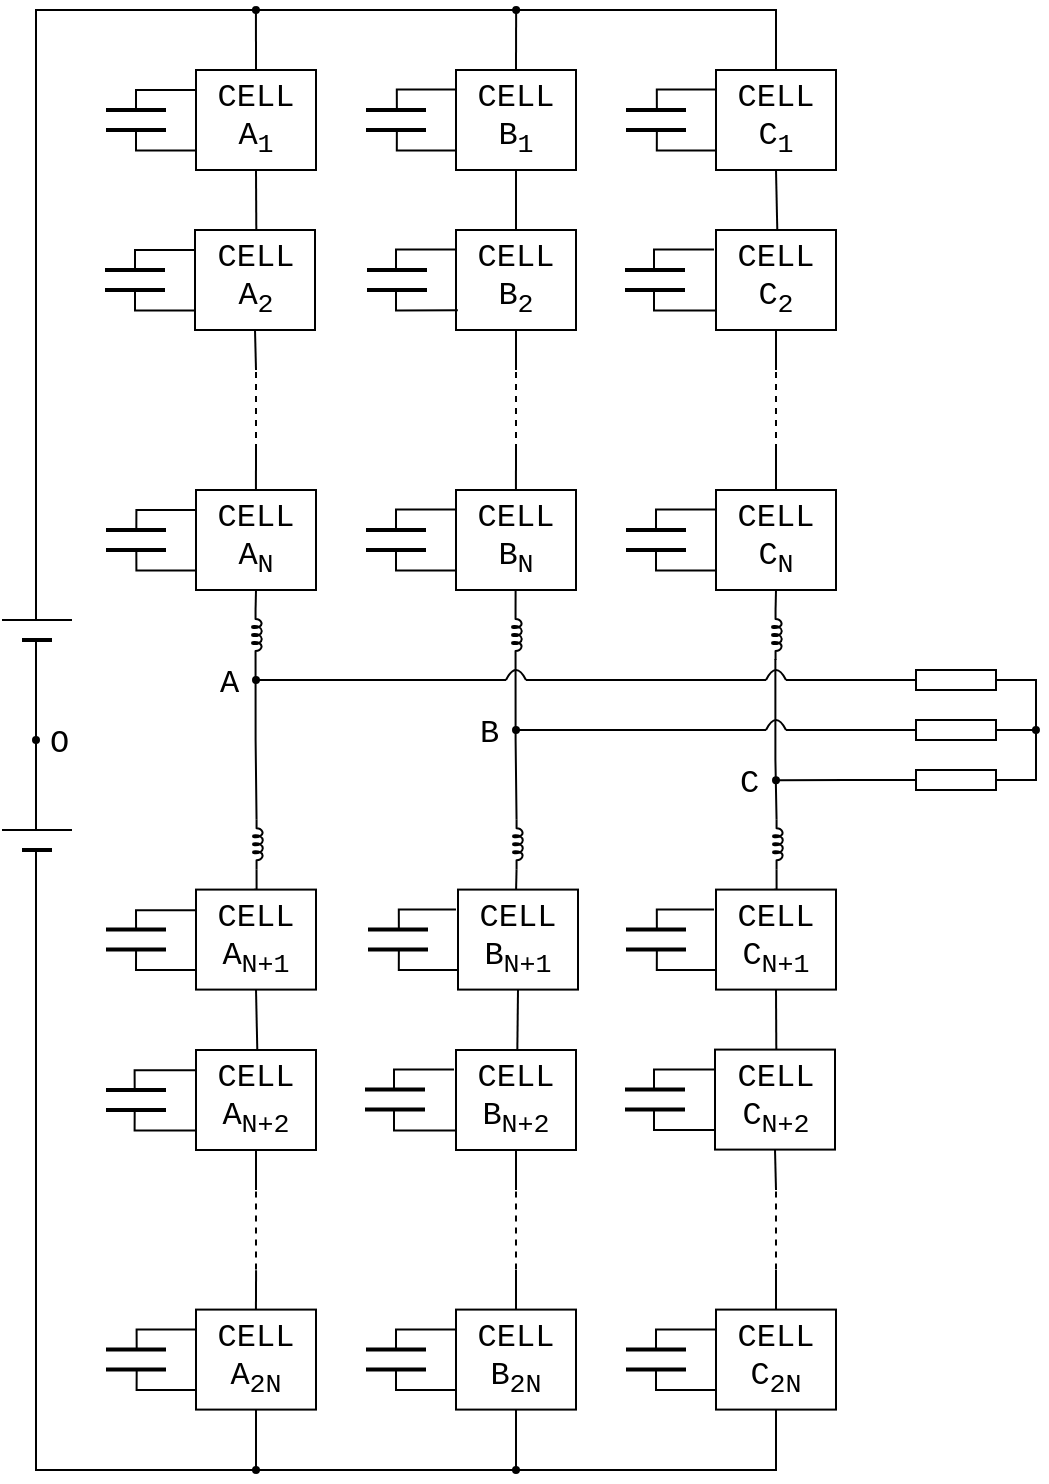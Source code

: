 <mxfile version="10.8.4" type="github"><diagram id="h2CiWYIoK6aAKEhdaPkV" name="Page-1"><mxGraphModel dx="1162" dy="651" grid="1" gridSize="5" guides="1" tooltips="1" connect="1" arrows="1" fold="1" page="1" pageScale="1" pageWidth="827" pageHeight="1169" math="0" shadow="0"><root><mxCell id="0"/><mxCell id="1" parent="0"/><mxCell id="bA5s76Q2-569wMiXEnTc-14" style="edgeStyle=orthogonalEdgeStyle;rounded=0;orthogonalLoop=1;jettySize=auto;html=1;exitX=0.5;exitY=1;exitDx=0;exitDy=0;endArrow=none;endFill=0;endSize=3;strokeWidth=1;fontFamily=Courier New;fontSize=16;entryX=0.511;entryY=0.009;entryDx=0;entryDy=0;entryPerimeter=0;" edge="1" parent="1" source="bA5s76Q2-569wMiXEnTc-2" target="bA5s76Q2-569wMiXEnTc-8"><mxGeometry relative="1" as="geometry"><mxPoint x="271" y="190" as="targetPoint"/></mxGeometry></mxCell><mxCell id="bA5s76Q2-569wMiXEnTc-155" style="edgeStyle=orthogonalEdgeStyle;rounded=0;orthogonalLoop=1;jettySize=auto;html=1;exitX=0.5;exitY=0;exitDx=0;exitDy=0;endArrow=oval;endFill=1;endSize=3;strokeWidth=1;fontFamily=Courier New;fontSize=16;" edge="1" parent="1" source="bA5s76Q2-569wMiXEnTc-2"><mxGeometry relative="1" as="geometry"><mxPoint x="269.971" y="80.039" as="targetPoint"/></mxGeometry></mxCell><mxCell id="bA5s76Q2-569wMiXEnTc-2" value="CELL A&lt;sub&gt;1&lt;/sub&gt;" style="rounded=0;whiteSpace=wrap;html=1;fontFamily=Courier New;fontSize=16;" vertex="1" parent="1"><mxGeometry x="240" y="110" width="60" height="50" as="geometry"/></mxCell><mxCell id="bA5s76Q2-569wMiXEnTc-4" value="" style="endArrow=none;html=1;fontFamily=Courier New;fontSize=16;strokeWidth=2;" edge="1" parent="1"><mxGeometry width="50" height="50" relative="1" as="geometry"><mxPoint x="195" y="130" as="sourcePoint"/><mxPoint x="225" y="130" as="targetPoint"/></mxGeometry></mxCell><mxCell id="bA5s76Q2-569wMiXEnTc-5" value="" style="endArrow=none;html=1;fontFamily=Courier New;fontSize=16;strokeWidth=2;" edge="1" parent="1"><mxGeometry width="50" height="50" relative="1" as="geometry"><mxPoint x="195" y="140" as="sourcePoint"/><mxPoint x="225" y="140" as="targetPoint"/></mxGeometry></mxCell><mxCell id="bA5s76Q2-569wMiXEnTc-6" value="" style="endArrow=none;html=1;strokeWidth=1;fontFamily=Courier New;fontSize=16;edgeStyle=orthogonalEdgeStyle;rounded=0;" edge="1" parent="1"><mxGeometry width="50" height="50" relative="1" as="geometry"><mxPoint x="210" y="130" as="sourcePoint"/><mxPoint x="240" y="120" as="targetPoint"/><Array as="points"><mxPoint x="210" y="120"/></Array></mxGeometry></mxCell><mxCell id="bA5s76Q2-569wMiXEnTc-7" value="" style="endArrow=none;html=1;strokeWidth=1;fontFamily=Courier New;fontSize=16;entryX=-0.001;entryY=0.804;entryDx=0;entryDy=0;entryPerimeter=0;edgeStyle=orthogonalEdgeStyle;rounded=0;" edge="1" parent="1" target="bA5s76Q2-569wMiXEnTc-2"><mxGeometry width="50" height="50" relative="1" as="geometry"><mxPoint x="210" y="140" as="sourcePoint"/><mxPoint x="240.484" y="150.129" as="targetPoint"/><Array as="points"><mxPoint x="210" y="150"/></Array></mxGeometry></mxCell><mxCell id="bA5s76Q2-569wMiXEnTc-20" style="edgeStyle=orthogonalEdgeStyle;rounded=0;orthogonalLoop=1;jettySize=auto;html=1;exitX=0.5;exitY=1;exitDx=0;exitDy=0;endArrow=none;endFill=0;endSize=3;strokeWidth=1;fontFamily=Courier New;fontSize=16;" edge="1" parent="1" source="bA5s76Q2-569wMiXEnTc-8"><mxGeometry relative="1" as="geometry"><mxPoint x="270" y="260" as="targetPoint"/></mxGeometry></mxCell><mxCell id="bA5s76Q2-569wMiXEnTc-8" value="CELL A&lt;sub&gt;2&lt;/sub&gt;" style="rounded=0;whiteSpace=wrap;html=1;fontFamily=Courier New;fontSize=16;" vertex="1" parent="1"><mxGeometry x="239.5" y="190" width="60" height="50" as="geometry"/></mxCell><mxCell id="bA5s76Q2-569wMiXEnTc-9" value="" style="endArrow=none;html=1;fontFamily=Courier New;fontSize=16;strokeWidth=2;" edge="1" parent="1"><mxGeometry width="50" height="50" relative="1" as="geometry"><mxPoint x="194.5" y="210" as="sourcePoint"/><mxPoint x="224.5" y="210" as="targetPoint"/></mxGeometry></mxCell><mxCell id="bA5s76Q2-569wMiXEnTc-10" value="" style="endArrow=none;html=1;fontFamily=Courier New;fontSize=16;strokeWidth=2;" edge="1" parent="1"><mxGeometry width="50" height="50" relative="1" as="geometry"><mxPoint x="194.5" y="220" as="sourcePoint"/><mxPoint x="224.5" y="220" as="targetPoint"/></mxGeometry></mxCell><mxCell id="bA5s76Q2-569wMiXEnTc-11" value="" style="endArrow=none;html=1;strokeWidth=1;fontFamily=Courier New;fontSize=16;edgeStyle=orthogonalEdgeStyle;rounded=0;" edge="1" parent="1"><mxGeometry width="50" height="50" relative="1" as="geometry"><mxPoint x="209.5" y="210" as="sourcePoint"/><mxPoint x="239.5" y="200" as="targetPoint"/><Array as="points"><mxPoint x="209.5" y="200"/></Array></mxGeometry></mxCell><mxCell id="bA5s76Q2-569wMiXEnTc-12" value="" style="endArrow=none;html=1;strokeWidth=1;fontFamily=Courier New;fontSize=16;entryX=-0.001;entryY=0.804;entryDx=0;entryDy=0;entryPerimeter=0;edgeStyle=orthogonalEdgeStyle;rounded=0;" edge="1" parent="1" target="bA5s76Q2-569wMiXEnTc-8"><mxGeometry width="50" height="50" relative="1" as="geometry"><mxPoint x="209.5" y="220" as="sourcePoint"/><mxPoint x="239.984" y="230.129" as="targetPoint"/><Array as="points"><mxPoint x="209.5" y="230"/></Array></mxGeometry></mxCell><mxCell id="bA5s76Q2-569wMiXEnTc-21" style="edgeStyle=orthogonalEdgeStyle;rounded=0;orthogonalLoop=1;jettySize=auto;html=1;exitX=0.5;exitY=0;exitDx=0;exitDy=0;endArrow=none;endFill=0;endSize=3;strokeWidth=1;fontFamily=Courier New;fontSize=16;" edge="1" parent="1"><mxGeometry relative="1" as="geometry"><mxPoint x="270" y="300" as="targetPoint"/><mxPoint x="269.977" y="320.023" as="sourcePoint"/></mxGeometry></mxCell><mxCell id="bA5s76Q2-569wMiXEnTc-45" style="edgeStyle=orthogonalEdgeStyle;rounded=0;orthogonalLoop=1;jettySize=auto;html=1;exitX=0.5;exitY=1;exitDx=0;exitDy=0;entryX=0;entryY=0.645;entryDx=0;entryDy=0;entryPerimeter=0;endArrow=none;endFill=0;endSize=3;strokeWidth=1;fontFamily=Courier New;fontSize=16;" edge="1" parent="1" source="bA5s76Q2-569wMiXEnTc-15" target="bA5s76Q2-569wMiXEnTc-42"><mxGeometry relative="1" as="geometry"><mxPoint x="270.777" y="380.039" as="targetPoint"/></mxGeometry></mxCell><mxCell id="bA5s76Q2-569wMiXEnTc-15" value="CELL A&lt;sub&gt;N&lt;/sub&gt;" style="rounded=0;whiteSpace=wrap;html=1;fontFamily=Courier New;fontSize=16;" vertex="1" parent="1"><mxGeometry x="240" y="320" width="60" height="50" as="geometry"/></mxCell><mxCell id="bA5s76Q2-569wMiXEnTc-16" value="" style="endArrow=none;html=1;fontFamily=Courier New;fontSize=16;strokeWidth=2;" edge="1" parent="1"><mxGeometry width="50" height="50" relative="1" as="geometry"><mxPoint x="195" y="340" as="sourcePoint"/><mxPoint x="225" y="340" as="targetPoint"/></mxGeometry></mxCell><mxCell id="bA5s76Q2-569wMiXEnTc-17" value="" style="endArrow=none;html=1;fontFamily=Courier New;fontSize=16;strokeWidth=2;" edge="1" parent="1"><mxGeometry width="50" height="50" relative="1" as="geometry"><mxPoint x="195" y="350" as="sourcePoint"/><mxPoint x="225" y="350" as="targetPoint"/></mxGeometry></mxCell><mxCell id="bA5s76Q2-569wMiXEnTc-18" value="" style="endArrow=none;html=1;strokeWidth=1;fontFamily=Courier New;fontSize=16;edgeStyle=orthogonalEdgeStyle;rounded=0;" edge="1" parent="1"><mxGeometry width="50" height="50" relative="1" as="geometry"><mxPoint x="210.167" y="340" as="sourcePoint"/><mxPoint x="240.167" y="330" as="targetPoint"/><Array as="points"><mxPoint x="210" y="330"/></Array></mxGeometry></mxCell><mxCell id="bA5s76Q2-569wMiXEnTc-19" value="" style="endArrow=none;html=1;strokeWidth=1;fontFamily=Courier New;fontSize=16;entryX=-0.001;entryY=0.804;entryDx=0;entryDy=0;entryPerimeter=0;edgeStyle=orthogonalEdgeStyle;rounded=0;" edge="1" parent="1" target="bA5s76Q2-569wMiXEnTc-15"><mxGeometry width="50" height="50" relative="1" as="geometry"><mxPoint x="210.167" y="350" as="sourcePoint"/><mxPoint x="240.484" y="360.129" as="targetPoint"/><Array as="points"><mxPoint x="210" y="360"/></Array></mxGeometry></mxCell><mxCell id="bA5s76Q2-569wMiXEnTc-22" value="" style="endArrow=none;dashed=1;html=1;strokeWidth=1;fontFamily=Courier New;fontSize=16;" edge="1" parent="1"><mxGeometry width="50" height="50" relative="1" as="geometry"><mxPoint x="270" y="300" as="sourcePoint"/><mxPoint x="270" y="260" as="targetPoint"/></mxGeometry></mxCell><mxCell id="bA5s76Q2-569wMiXEnTc-23" style="edgeStyle=orthogonalEdgeStyle;rounded=0;orthogonalLoop=1;jettySize=auto;html=1;exitX=0.5;exitY=1;exitDx=0;exitDy=0;endArrow=none;endFill=0;endSize=3;strokeWidth=1;fontFamily=Courier New;fontSize=16;entryX=0.511;entryY=0.009;entryDx=0;entryDy=0;entryPerimeter=0;" edge="1" parent="1" source="bA5s76Q2-569wMiXEnTc-24" target="bA5s76Q2-569wMiXEnTc-30"><mxGeometry relative="1" as="geometry"><mxPoint x="272" y="599.793" as="targetPoint"/></mxGeometry></mxCell><mxCell id="bA5s76Q2-569wMiXEnTc-44" style="edgeStyle=orthogonalEdgeStyle;rounded=0;orthogonalLoop=1;jettySize=auto;html=1;exitX=0.484;exitY=0.001;exitDx=0;exitDy=0;entryX=1;entryY=0.645;entryDx=0;entryDy=0;entryPerimeter=0;endArrow=none;endFill=0;endSize=3;strokeWidth=1;fontFamily=Courier New;fontSize=16;exitPerimeter=0;" edge="1" parent="1" source="bA5s76Q2-569wMiXEnTc-24" target="bA5s76Q2-569wMiXEnTc-43"><mxGeometry relative="1" as="geometry"/></mxCell><mxCell id="bA5s76Q2-569wMiXEnTc-24" value="CELL A&lt;sub&gt;N+1&lt;/sub&gt;" style="rounded=0;whiteSpace=wrap;html=1;fontFamily=Courier New;fontSize=16;" vertex="1" parent="1"><mxGeometry x="240" y="519.793" width="60" height="50" as="geometry"/></mxCell><mxCell id="bA5s76Q2-569wMiXEnTc-25" value="" style="endArrow=none;html=1;fontFamily=Courier New;fontSize=16;strokeWidth=2;" edge="1" parent="1"><mxGeometry width="50" height="50" relative="1" as="geometry"><mxPoint x="195" y="539.793" as="sourcePoint"/><mxPoint x="225" y="539.793" as="targetPoint"/></mxGeometry></mxCell><mxCell id="bA5s76Q2-569wMiXEnTc-26" value="" style="endArrow=none;html=1;fontFamily=Courier New;fontSize=16;strokeWidth=2;" edge="1" parent="1"><mxGeometry width="50" height="50" relative="1" as="geometry"><mxPoint x="195" y="549.793" as="sourcePoint"/><mxPoint x="225" y="549.793" as="targetPoint"/></mxGeometry></mxCell><mxCell id="bA5s76Q2-569wMiXEnTc-27" value="" style="endArrow=none;html=1;strokeWidth=1;fontFamily=Courier New;fontSize=16;edgeStyle=orthogonalEdgeStyle;rounded=0;" edge="1" parent="1"><mxGeometry width="50" height="50" relative="1" as="geometry"><mxPoint x="210.034" y="539.759" as="sourcePoint"/><mxPoint x="239.69" y="530.103" as="targetPoint"/><Array as="points"><mxPoint x="210" y="529.793"/></Array></mxGeometry></mxCell><mxCell id="bA5s76Q2-569wMiXEnTc-28" value="" style="endArrow=none;html=1;strokeWidth=1;fontFamily=Courier New;fontSize=16;entryX=-0.001;entryY=0.804;entryDx=0;entryDy=0;entryPerimeter=0;edgeStyle=orthogonalEdgeStyle;rounded=0;" edge="1" parent="1" target="bA5s76Q2-569wMiXEnTc-24"><mxGeometry width="50" height="50" relative="1" as="geometry"><mxPoint x="210.034" y="550.103" as="sourcePoint"/><mxPoint x="240.484" y="559.922" as="targetPoint"/><Array as="points"><mxPoint x="210" y="559.793"/></Array></mxGeometry></mxCell><mxCell id="bA5s76Q2-569wMiXEnTc-29" style="edgeStyle=orthogonalEdgeStyle;rounded=0;orthogonalLoop=1;jettySize=auto;html=1;exitX=0.5;exitY=1;exitDx=0;exitDy=0;endArrow=none;endFill=0;endSize=3;strokeWidth=1;fontFamily=Courier New;fontSize=16;" edge="1" parent="1"><mxGeometry relative="1" as="geometry"><mxPoint x="270" y="670" as="targetPoint"/><mxPoint x="269" y="650" as="sourcePoint"/><Array as="points"><mxPoint x="270" y="650"/></Array></mxGeometry></mxCell><mxCell id="bA5s76Q2-569wMiXEnTc-30" value="CELL A&lt;sub&gt;N+2&lt;/sub&gt;" style="rounded=0;whiteSpace=wrap;html=1;fontFamily=Courier New;fontSize=16;" vertex="1" parent="1"><mxGeometry x="240" y="600" width="60" height="50" as="geometry"/></mxCell><mxCell id="bA5s76Q2-569wMiXEnTc-31" value="" style="endArrow=none;html=1;fontFamily=Courier New;fontSize=16;strokeWidth=2;" edge="1" parent="1"><mxGeometry width="50" height="50" relative="1" as="geometry"><mxPoint x="195" y="620" as="sourcePoint"/><mxPoint x="225" y="620" as="targetPoint"/></mxGeometry></mxCell><mxCell id="bA5s76Q2-569wMiXEnTc-32" value="" style="endArrow=none;html=1;fontFamily=Courier New;fontSize=16;strokeWidth=2;" edge="1" parent="1"><mxGeometry width="50" height="50" relative="1" as="geometry"><mxPoint x="195" y="630" as="sourcePoint"/><mxPoint x="225" y="630" as="targetPoint"/></mxGeometry></mxCell><mxCell id="bA5s76Q2-569wMiXEnTc-33" value="" style="endArrow=none;html=1;strokeWidth=1;fontFamily=Courier New;fontSize=16;edgeStyle=orthogonalEdgeStyle;rounded=0;" edge="1" parent="1"><mxGeometry width="50" height="50" relative="1" as="geometry"><mxPoint x="209.345" y="619.759" as="sourcePoint"/><mxPoint x="239.69" y="610.103" as="targetPoint"/><Array as="points"><mxPoint x="209.5" y="609.793"/></Array></mxGeometry></mxCell><mxCell id="bA5s76Q2-569wMiXEnTc-34" value="" style="endArrow=none;html=1;strokeWidth=1;fontFamily=Courier New;fontSize=16;entryX=-0.001;entryY=0.804;entryDx=0;entryDy=0;entryPerimeter=0;edgeStyle=orthogonalEdgeStyle;rounded=0;" edge="1" parent="1" target="bA5s76Q2-569wMiXEnTc-30"><mxGeometry width="50" height="50" relative="1" as="geometry"><mxPoint x="209.345" y="630.103" as="sourcePoint"/><mxPoint x="239.984" y="639.922" as="targetPoint"/><Array as="points"><mxPoint x="209.5" y="639.793"/></Array></mxGeometry></mxCell><mxCell id="bA5s76Q2-569wMiXEnTc-35" style="edgeStyle=orthogonalEdgeStyle;rounded=0;orthogonalLoop=1;jettySize=auto;html=1;exitX=0.5;exitY=0;exitDx=0;exitDy=0;endArrow=none;endFill=0;endSize=3;strokeWidth=1;fontFamily=Courier New;fontSize=16;" edge="1" parent="1"><mxGeometry relative="1" as="geometry"><mxPoint x="270.034" y="710.103" as="targetPoint"/><mxPoint x="269.977" y="729.816" as="sourcePoint"/></mxGeometry></mxCell><mxCell id="bA5s76Q2-569wMiXEnTc-154" style="edgeStyle=orthogonalEdgeStyle;rounded=0;orthogonalLoop=1;jettySize=auto;html=1;exitX=0.5;exitY=1;exitDx=0;exitDy=0;endArrow=oval;endFill=1;endSize=3;strokeWidth=1;fontFamily=Courier New;fontSize=16;" edge="1" parent="1" source="bA5s76Q2-569wMiXEnTc-36"><mxGeometry relative="1" as="geometry"><mxPoint x="270" y="809.968" as="targetPoint"/></mxGeometry></mxCell><mxCell id="bA5s76Q2-569wMiXEnTc-36" value="CELL A&lt;sub&gt;2N&lt;/sub&gt;" style="rounded=0;whiteSpace=wrap;html=1;fontFamily=Courier New;fontSize=16;" vertex="1" parent="1"><mxGeometry x="240" y="729.793" width="60" height="50" as="geometry"/></mxCell><mxCell id="bA5s76Q2-569wMiXEnTc-37" value="" style="endArrow=none;html=1;fontFamily=Courier New;fontSize=16;strokeWidth=2;" edge="1" parent="1"><mxGeometry width="50" height="50" relative="1" as="geometry"><mxPoint x="195" y="749.793" as="sourcePoint"/><mxPoint x="225" y="749.793" as="targetPoint"/></mxGeometry></mxCell><mxCell id="bA5s76Q2-569wMiXEnTc-38" value="" style="endArrow=none;html=1;fontFamily=Courier New;fontSize=16;strokeWidth=2;" edge="1" parent="1"><mxGeometry width="50" height="50" relative="1" as="geometry"><mxPoint x="195" y="759.793" as="sourcePoint"/><mxPoint x="225" y="759.793" as="targetPoint"/></mxGeometry></mxCell><mxCell id="bA5s76Q2-569wMiXEnTc-39" value="" style="endArrow=none;html=1;strokeWidth=1;fontFamily=Courier New;fontSize=16;edgeStyle=orthogonalEdgeStyle;rounded=0;" edge="1" parent="1"><mxGeometry width="50" height="50" relative="1" as="geometry"><mxPoint x="210.345" y="750.103" as="sourcePoint"/><mxPoint x="240" y="739.759" as="targetPoint"/><Array as="points"><mxPoint x="210" y="739.793"/></Array></mxGeometry></mxCell><mxCell id="bA5s76Q2-569wMiXEnTc-40" value="" style="endArrow=none;html=1;strokeWidth=1;fontFamily=Courier New;fontSize=16;entryX=-0.001;entryY=0.804;entryDx=0;entryDy=0;entryPerimeter=0;edgeStyle=orthogonalEdgeStyle;rounded=0;" edge="1" parent="1" target="bA5s76Q2-569wMiXEnTc-36"><mxGeometry width="50" height="50" relative="1" as="geometry"><mxPoint x="210.345" y="759.759" as="sourcePoint"/><mxPoint x="240.484" y="769.922" as="targetPoint"/><Array as="points"><mxPoint x="210" y="769.793"/></Array></mxGeometry></mxCell><mxCell id="bA5s76Q2-569wMiXEnTc-41" value="" style="endArrow=none;dashed=1;html=1;strokeWidth=1;fontFamily=Courier New;fontSize=16;" edge="1" parent="1"><mxGeometry width="50" height="50" relative="1" as="geometry"><mxPoint x="270" y="709.793" as="sourcePoint"/><mxPoint x="270" y="669.793" as="targetPoint"/></mxGeometry></mxCell><mxCell id="bA5s76Q2-569wMiXEnTc-46" style="edgeStyle=orthogonalEdgeStyle;rounded=0;orthogonalLoop=1;jettySize=auto;html=1;exitX=1;exitY=0.645;exitDx=0;exitDy=0;exitPerimeter=0;entryX=0;entryY=0.645;entryDx=0;entryDy=0;entryPerimeter=0;endArrow=none;endFill=0;endSize=3;strokeWidth=1;fontFamily=Courier New;fontSize=16;" edge="1" parent="1" source="bA5s76Q2-569wMiXEnTc-42" target="bA5s76Q2-569wMiXEnTc-43"><mxGeometry relative="1" as="geometry"><Array as="points"><mxPoint x="270" y="445"/></Array></mxGeometry></mxCell><mxCell id="bA5s76Q2-569wMiXEnTc-42" value="" style="pointerEvents=1;verticalLabelPosition=bottom;shadow=0;dashed=0;align=center;fillColor=#ffffff;html=1;verticalAlign=top;strokeWidth=1;shape=mxgraph.electrical.inductors.inductor_5;fontFamily=Courier New;fontSize=16;direction=south;" vertex="1" parent="1"><mxGeometry x="268" y="380" width="5" height="25" as="geometry"/></mxCell><mxCell id="bA5s76Q2-569wMiXEnTc-43" value="" style="pointerEvents=1;verticalLabelPosition=bottom;shadow=0;dashed=0;align=center;fillColor=#ffffff;html=1;verticalAlign=top;strokeWidth=1;shape=mxgraph.electrical.inductors.inductor_5;fontFamily=Courier New;fontSize=16;direction=south;" vertex="1" parent="1"><mxGeometry x="268.5" y="484.613" width="5" height="25" as="geometry"/></mxCell><mxCell id="bA5s76Q2-569wMiXEnTc-47" style="edgeStyle=orthogonalEdgeStyle;rounded=0;orthogonalLoop=1;jettySize=auto;html=1;exitX=0.5;exitY=1;exitDx=0;exitDy=0;endArrow=none;endFill=0;endSize=3;strokeWidth=1;fontFamily=Courier New;fontSize=16;entryX=0.5;entryY=0;entryDx=0;entryDy=0;" edge="1" parent="1" source="bA5s76Q2-569wMiXEnTc-48" target="bA5s76Q2-569wMiXEnTc-54"><mxGeometry relative="1" as="geometry"><mxPoint x="401" y="190" as="targetPoint"/></mxGeometry></mxCell><mxCell id="bA5s76Q2-569wMiXEnTc-156" style="edgeStyle=orthogonalEdgeStyle;rounded=0;orthogonalLoop=1;jettySize=auto;html=1;exitX=0.5;exitY=0;exitDx=0;exitDy=0;endArrow=oval;endFill=1;endSize=3;strokeWidth=1;fontFamily=Courier New;fontSize=16;" edge="1" parent="1" source="bA5s76Q2-569wMiXEnTc-48"><mxGeometry relative="1" as="geometry"><mxPoint x="400.068" y="80.039" as="targetPoint"/></mxGeometry></mxCell><mxCell id="bA5s76Q2-569wMiXEnTc-48" value="CELL B&lt;sub&gt;1&lt;/sub&gt;" style="rounded=0;whiteSpace=wrap;html=1;fontFamily=Courier New;fontSize=16;" vertex="1" parent="1"><mxGeometry x="370" y="110" width="60" height="50" as="geometry"/></mxCell><mxCell id="bA5s76Q2-569wMiXEnTc-49" value="" style="endArrow=none;html=1;fontFamily=Courier New;fontSize=16;strokeWidth=2;" edge="1" parent="1"><mxGeometry width="50" height="50" relative="1" as="geometry"><mxPoint x="325" y="130" as="sourcePoint"/><mxPoint x="355" y="130" as="targetPoint"/></mxGeometry></mxCell><mxCell id="bA5s76Q2-569wMiXEnTc-50" value="" style="endArrow=none;html=1;fontFamily=Courier New;fontSize=16;strokeWidth=2;" edge="1" parent="1"><mxGeometry width="50" height="50" relative="1" as="geometry"><mxPoint x="325" y="140" as="sourcePoint"/><mxPoint x="355" y="140" as="targetPoint"/></mxGeometry></mxCell><mxCell id="bA5s76Q2-569wMiXEnTc-51" value="" style="endArrow=none;html=1;strokeWidth=1;fontFamily=Courier New;fontSize=16;edgeStyle=orthogonalEdgeStyle;rounded=0;" edge="1" parent="1"><mxGeometry width="50" height="50" relative="1" as="geometry"><mxPoint x="340.429" y="129.714" as="sourcePoint"/><mxPoint x="370.429" y="119.714" as="targetPoint"/><Array as="points"><mxPoint x="340" y="120"/></Array></mxGeometry></mxCell><mxCell id="bA5s76Q2-569wMiXEnTc-52" value="" style="endArrow=none;html=1;strokeWidth=1;fontFamily=Courier New;fontSize=16;entryX=-0.001;entryY=0.804;entryDx=0;entryDy=0;entryPerimeter=0;edgeStyle=orthogonalEdgeStyle;rounded=0;" edge="1" parent="1" target="bA5s76Q2-569wMiXEnTc-48"><mxGeometry width="50" height="50" relative="1" as="geometry"><mxPoint x="340.429" y="139.714" as="sourcePoint"/><mxPoint x="370.484" y="150.129" as="targetPoint"/><Array as="points"><mxPoint x="340" y="150"/></Array></mxGeometry></mxCell><mxCell id="bA5s76Q2-569wMiXEnTc-53" style="edgeStyle=orthogonalEdgeStyle;rounded=0;orthogonalLoop=1;jettySize=auto;html=1;exitX=0.5;exitY=1;exitDx=0;exitDy=0;endArrow=none;endFill=0;endSize=3;strokeWidth=1;fontFamily=Courier New;fontSize=16;" edge="1" parent="1" source="bA5s76Q2-569wMiXEnTc-54"><mxGeometry relative="1" as="geometry"><mxPoint x="400" y="260" as="targetPoint"/></mxGeometry></mxCell><mxCell id="bA5s76Q2-569wMiXEnTc-54" value="CELL B&lt;sub&gt;2&lt;/sub&gt;" style="rounded=0;whiteSpace=wrap;html=1;fontFamily=Courier New;fontSize=16;" vertex="1" parent="1"><mxGeometry x="370" y="190" width="60" height="50" as="geometry"/></mxCell><mxCell id="bA5s76Q2-569wMiXEnTc-55" value="" style="endArrow=none;html=1;fontFamily=Courier New;fontSize=16;strokeWidth=2;" edge="1" parent="1"><mxGeometry width="50" height="50" relative="1" as="geometry"><mxPoint x="325.5" y="210" as="sourcePoint"/><mxPoint x="355.5" y="210" as="targetPoint"/></mxGeometry></mxCell><mxCell id="bA5s76Q2-569wMiXEnTc-56" value="" style="endArrow=none;html=1;fontFamily=Courier New;fontSize=16;strokeWidth=2;" edge="1" parent="1"><mxGeometry width="50" height="50" relative="1" as="geometry"><mxPoint x="325.5" y="220" as="sourcePoint"/><mxPoint x="355.5" y="220" as="targetPoint"/></mxGeometry></mxCell><mxCell id="bA5s76Q2-569wMiXEnTc-57" value="" style="endArrow=none;html=1;strokeWidth=1;fontFamily=Courier New;fontSize=16;edgeStyle=orthogonalEdgeStyle;rounded=0;" edge="1" parent="1"><mxGeometry width="50" height="50" relative="1" as="geometry"><mxPoint x="340" y="209.714" as="sourcePoint"/><mxPoint x="370" y="199.714" as="targetPoint"/><Array as="points"><mxPoint x="340.5" y="200"/></Array></mxGeometry></mxCell><mxCell id="bA5s76Q2-569wMiXEnTc-58" value="" style="endArrow=none;html=1;strokeWidth=1;fontFamily=Courier New;fontSize=16;entryX=-0.001;entryY=0.804;entryDx=0;entryDy=0;entryPerimeter=0;edgeStyle=orthogonalEdgeStyle;rounded=0;" edge="1" parent="1"><mxGeometry width="50" height="50" relative="1" as="geometry"><mxPoint x="340" y="219.714" as="sourcePoint"/><mxPoint x="370.913" y="230.168" as="targetPoint"/><Array as="points"><mxPoint x="340.5" y="230"/></Array></mxGeometry></mxCell><mxCell id="bA5s76Q2-569wMiXEnTc-59" style="edgeStyle=orthogonalEdgeStyle;rounded=0;orthogonalLoop=1;jettySize=auto;html=1;exitX=0.5;exitY=0;exitDx=0;exitDy=0;endArrow=none;endFill=0;endSize=3;strokeWidth=1;fontFamily=Courier New;fontSize=16;" edge="1" parent="1"><mxGeometry relative="1" as="geometry"><mxPoint x="400" y="300" as="targetPoint"/><mxPoint x="399.977" y="320.023" as="sourcePoint"/></mxGeometry></mxCell><mxCell id="bA5s76Q2-569wMiXEnTc-60" style="edgeStyle=orthogonalEdgeStyle;rounded=0;orthogonalLoop=1;jettySize=auto;html=1;exitX=0.339;exitY=1;exitDx=0;exitDy=0;entryX=0;entryY=0.645;entryDx=0;entryDy=0;entryPerimeter=0;endArrow=none;endFill=0;endSize=3;strokeWidth=1;fontFamily=Courier New;fontSize=16;exitPerimeter=0;" edge="1" parent="1" source="bA5s76Q2-569wMiXEnTc-61" target="bA5s76Q2-569wMiXEnTc-88"><mxGeometry relative="1" as="geometry"/></mxCell><mxCell id="bA5s76Q2-569wMiXEnTc-61" value="CELL B&lt;sub&gt;N&lt;/sub&gt;" style="rounded=0;whiteSpace=wrap;html=1;fontFamily=Courier New;fontSize=16;" vertex="1" parent="1"><mxGeometry x="370" y="320" width="60" height="50" as="geometry"/></mxCell><mxCell id="bA5s76Q2-569wMiXEnTc-62" value="" style="endArrow=none;html=1;fontFamily=Courier New;fontSize=16;strokeWidth=2;" edge="1" parent="1"><mxGeometry width="50" height="50" relative="1" as="geometry"><mxPoint x="325" y="340.0" as="sourcePoint"/><mxPoint x="355" y="340.0" as="targetPoint"/></mxGeometry></mxCell><mxCell id="bA5s76Q2-569wMiXEnTc-63" value="" style="endArrow=none;html=1;fontFamily=Courier New;fontSize=16;strokeWidth=2;" edge="1" parent="1"><mxGeometry width="50" height="50" relative="1" as="geometry"><mxPoint x="325" y="350.0" as="sourcePoint"/><mxPoint x="355" y="350.0" as="targetPoint"/></mxGeometry></mxCell><mxCell id="bA5s76Q2-569wMiXEnTc-64" value="" style="endArrow=none;html=1;strokeWidth=1;fontFamily=Courier New;fontSize=16;edgeStyle=orthogonalEdgeStyle;rounded=0;" edge="1" parent="1"><mxGeometry width="50" height="50" relative="1" as="geometry"><mxPoint x="340" y="339.714" as="sourcePoint"/><mxPoint x="370" y="329.714" as="targetPoint"/><Array as="points"><mxPoint x="340" y="330"/></Array></mxGeometry></mxCell><mxCell id="bA5s76Q2-569wMiXEnTc-65" value="" style="endArrow=none;html=1;strokeWidth=1;fontFamily=Courier New;fontSize=16;entryX=-0.001;entryY=0.804;entryDx=0;entryDy=0;entryPerimeter=0;edgeStyle=orthogonalEdgeStyle;rounded=0;" edge="1" parent="1" target="bA5s76Q2-569wMiXEnTc-61"><mxGeometry width="50" height="50" relative="1" as="geometry"><mxPoint x="340" y="349.714" as="sourcePoint"/><mxPoint x="370.484" y="360.129" as="targetPoint"/><Array as="points"><mxPoint x="340" y="360"/></Array></mxGeometry></mxCell><mxCell id="bA5s76Q2-569wMiXEnTc-66" value="" style="endArrow=none;dashed=1;html=1;strokeWidth=1;fontFamily=Courier New;fontSize=16;" edge="1" parent="1"><mxGeometry width="50" height="50" relative="1" as="geometry"><mxPoint x="400" y="300" as="sourcePoint"/><mxPoint x="400" y="260" as="targetPoint"/></mxGeometry></mxCell><mxCell id="bA5s76Q2-569wMiXEnTc-67" style="edgeStyle=orthogonalEdgeStyle;rounded=0;orthogonalLoop=1;jettySize=auto;html=1;exitX=0.5;exitY=1;exitDx=0;exitDy=0;endArrow=none;endFill=0;endSize=3;strokeWidth=1;fontFamily=Courier New;fontSize=16;entryX=0.511;entryY=0.009;entryDx=0;entryDy=0;entryPerimeter=0;" edge="1" parent="1" source="bA5s76Q2-569wMiXEnTc-69" target="bA5s76Q2-569wMiXEnTc-75"><mxGeometry relative="1" as="geometry"><mxPoint x="402" y="599.793" as="targetPoint"/></mxGeometry></mxCell><mxCell id="bA5s76Q2-569wMiXEnTc-68" style="edgeStyle=orthogonalEdgeStyle;rounded=0;orthogonalLoop=1;jettySize=auto;html=1;exitX=0.484;exitY=0.007;exitDx=0;exitDy=0;entryX=1;entryY=0.645;entryDx=0;entryDy=0;entryPerimeter=0;endArrow=none;endFill=0;endSize=3;strokeWidth=1;fontFamily=Courier New;fontSize=16;exitPerimeter=0;" edge="1" parent="1" source="bA5s76Q2-569wMiXEnTc-69" target="bA5s76Q2-569wMiXEnTc-89"><mxGeometry relative="1" as="geometry"/></mxCell><mxCell id="bA5s76Q2-569wMiXEnTc-69" value="CELL B&lt;sub&gt;N+1&lt;/sub&gt;" style="rounded=0;whiteSpace=wrap;html=1;fontFamily=Courier New;fontSize=16;" vertex="1" parent="1"><mxGeometry x="371" y="519.793" width="60" height="50" as="geometry"/></mxCell><mxCell id="bA5s76Q2-569wMiXEnTc-70" value="" style="endArrow=none;html=1;fontFamily=Courier New;fontSize=16;strokeWidth=2;" edge="1" parent="1"><mxGeometry width="50" height="50" relative="1" as="geometry"><mxPoint x="326" y="539.793" as="sourcePoint"/><mxPoint x="356" y="539.793" as="targetPoint"/></mxGeometry></mxCell><mxCell id="bA5s76Q2-569wMiXEnTc-71" value="" style="endArrow=none;html=1;fontFamily=Courier New;fontSize=16;strokeWidth=2;" edge="1" parent="1"><mxGeometry width="50" height="50" relative="1" as="geometry"><mxPoint x="326" y="549.793" as="sourcePoint"/><mxPoint x="356" y="549.793" as="targetPoint"/></mxGeometry></mxCell><mxCell id="bA5s76Q2-569wMiXEnTc-72" value="" style="endArrow=none;html=1;strokeWidth=1;fontFamily=Courier New;fontSize=16;edgeStyle=orthogonalEdgeStyle;rounded=0;" edge="1" parent="1"><mxGeometry width="50" height="50" relative="1" as="geometry"><mxPoint x="341.429" y="539.714" as="sourcePoint"/><mxPoint x="370" y="529.714" as="targetPoint"/><Array as="points"><mxPoint x="341" y="529.793"/></Array></mxGeometry></mxCell><mxCell id="bA5s76Q2-569wMiXEnTc-73" value="" style="endArrow=none;html=1;strokeWidth=1;fontFamily=Courier New;fontSize=16;entryX=-0.001;entryY=0.804;entryDx=0;entryDy=0;entryPerimeter=0;edgeStyle=orthogonalEdgeStyle;rounded=0;" edge="1" parent="1" target="bA5s76Q2-569wMiXEnTc-69"><mxGeometry width="50" height="50" relative="1" as="geometry"><mxPoint x="341.429" y="549.714" as="sourcePoint"/><mxPoint x="371.484" y="559.922" as="targetPoint"/><Array as="points"><mxPoint x="341" y="559.793"/></Array></mxGeometry></mxCell><mxCell id="bA5s76Q2-569wMiXEnTc-74" style="edgeStyle=orthogonalEdgeStyle;rounded=0;orthogonalLoop=1;jettySize=auto;html=1;exitX=0.5;exitY=1;exitDx=0;exitDy=0;endArrow=none;endFill=0;endSize=3;strokeWidth=1;fontFamily=Courier New;fontSize=16;" edge="1" parent="1" source="bA5s76Q2-569wMiXEnTc-75"><mxGeometry relative="1" as="geometry"><mxPoint x="400" y="670" as="targetPoint"/><Array as="points"><mxPoint x="400" y="665"/></Array></mxGeometry></mxCell><mxCell id="bA5s76Q2-569wMiXEnTc-75" value="CELL B&lt;sub&gt;N+2&lt;/sub&gt;" style="rounded=0;whiteSpace=wrap;html=1;fontFamily=Courier New;fontSize=16;" vertex="1" parent="1"><mxGeometry x="370" y="600" width="60" height="50" as="geometry"/></mxCell><mxCell id="bA5s76Q2-569wMiXEnTc-76" value="" style="endArrow=none;html=1;fontFamily=Courier New;fontSize=16;strokeWidth=2;" edge="1" parent="1"><mxGeometry width="50" height="50" relative="1" as="geometry"><mxPoint x="324.5" y="619.793" as="sourcePoint"/><mxPoint x="354.5" y="619.793" as="targetPoint"/></mxGeometry></mxCell><mxCell id="bA5s76Q2-569wMiXEnTc-77" value="" style="endArrow=none;html=1;fontFamily=Courier New;fontSize=16;strokeWidth=2;" edge="1" parent="1"><mxGeometry width="50" height="50" relative="1" as="geometry"><mxPoint x="324.5" y="629.793" as="sourcePoint"/><mxPoint x="354.5" y="629.793" as="targetPoint"/></mxGeometry></mxCell><mxCell id="bA5s76Q2-569wMiXEnTc-78" value="" style="endArrow=none;html=1;strokeWidth=1;fontFamily=Courier New;fontSize=16;edgeStyle=orthogonalEdgeStyle;rounded=0;" edge="1" parent="1"><mxGeometry width="50" height="50" relative="1" as="geometry"><mxPoint x="339" y="619.714" as="sourcePoint"/><mxPoint x="369" y="609.714" as="targetPoint"/><Array as="points"><mxPoint x="339.5" y="609.793"/></Array></mxGeometry></mxCell><mxCell id="bA5s76Q2-569wMiXEnTc-79" value="" style="endArrow=none;html=1;strokeWidth=1;fontFamily=Courier New;fontSize=16;entryX=-0.001;entryY=0.804;entryDx=0;entryDy=0;entryPerimeter=0;edgeStyle=orthogonalEdgeStyle;rounded=0;" edge="1" parent="1" target="bA5s76Q2-569wMiXEnTc-75"><mxGeometry width="50" height="50" relative="1" as="geometry"><mxPoint x="339" y="629.714" as="sourcePoint"/><mxPoint x="369.984" y="639.922" as="targetPoint"/><Array as="points"><mxPoint x="339.5" y="639.793"/></Array></mxGeometry></mxCell><mxCell id="bA5s76Q2-569wMiXEnTc-80" style="edgeStyle=orthogonalEdgeStyle;rounded=0;orthogonalLoop=1;jettySize=auto;html=1;exitX=0.5;exitY=0;exitDx=0;exitDy=0;endArrow=none;endFill=0;endSize=3;strokeWidth=1;fontFamily=Courier New;fontSize=16;" edge="1" parent="1" source="bA5s76Q2-569wMiXEnTc-81"><mxGeometry relative="1" as="geometry"><mxPoint x="400" y="710" as="targetPoint"/><mxPoint x="400.977" y="729.816" as="sourcePoint"/></mxGeometry></mxCell><mxCell id="bA5s76Q2-569wMiXEnTc-153" style="edgeStyle=orthogonalEdgeStyle;rounded=0;orthogonalLoop=1;jettySize=auto;html=1;exitX=0.5;exitY=1;exitDx=0;exitDy=0;endArrow=oval;endFill=1;endSize=3;strokeWidth=1;fontFamily=Courier New;fontSize=16;" edge="1" parent="1" source="bA5s76Q2-569wMiXEnTc-81"><mxGeometry relative="1" as="geometry"><mxPoint x="400" y="809.968" as="targetPoint"/></mxGeometry></mxCell><mxCell id="bA5s76Q2-569wMiXEnTc-81" value="CELL B&lt;sub&gt;2N&lt;/sub&gt;" style="rounded=0;whiteSpace=wrap;html=1;fontFamily=Courier New;fontSize=16;" vertex="1" parent="1"><mxGeometry x="370" y="729.793" width="60" height="50" as="geometry"/></mxCell><mxCell id="bA5s76Q2-569wMiXEnTc-82" value="" style="endArrow=none;html=1;fontFamily=Courier New;fontSize=16;strokeWidth=2;" edge="1" parent="1"><mxGeometry width="50" height="50" relative="1" as="geometry"><mxPoint x="325" y="749.793" as="sourcePoint"/><mxPoint x="355" y="749.793" as="targetPoint"/></mxGeometry></mxCell><mxCell id="bA5s76Q2-569wMiXEnTc-83" value="" style="endArrow=none;html=1;fontFamily=Courier New;fontSize=16;strokeWidth=2;" edge="1" parent="1"><mxGeometry width="50" height="50" relative="1" as="geometry"><mxPoint x="325" y="759.793" as="sourcePoint"/><mxPoint x="355" y="759.793" as="targetPoint"/></mxGeometry></mxCell><mxCell id="bA5s76Q2-569wMiXEnTc-84" value="" style="endArrow=none;html=1;strokeWidth=1;fontFamily=Courier New;fontSize=16;edgeStyle=orthogonalEdgeStyle;rounded=0;" edge="1" parent="1"><mxGeometry width="50" height="50" relative="1" as="geometry"><mxPoint x="340" y="749.714" as="sourcePoint"/><mxPoint x="370" y="739.714" as="targetPoint"/><Array as="points"><mxPoint x="340" y="739.793"/></Array></mxGeometry></mxCell><mxCell id="bA5s76Q2-569wMiXEnTc-85" value="" style="endArrow=none;html=1;strokeWidth=1;fontFamily=Courier New;fontSize=16;entryX=-0.001;entryY=0.804;entryDx=0;entryDy=0;entryPerimeter=0;edgeStyle=orthogonalEdgeStyle;rounded=0;" edge="1" parent="1" target="bA5s76Q2-569wMiXEnTc-81"><mxGeometry width="50" height="50" relative="1" as="geometry"><mxPoint x="340" y="759.714" as="sourcePoint"/><mxPoint x="370.484" y="769.922" as="targetPoint"/><Array as="points"><mxPoint x="340" y="769.793"/></Array></mxGeometry></mxCell><mxCell id="bA5s76Q2-569wMiXEnTc-86" value="" style="endArrow=none;dashed=1;html=1;strokeWidth=1;fontFamily=Courier New;fontSize=16;" edge="1" parent="1"><mxGeometry width="50" height="50" relative="1" as="geometry"><mxPoint x="400" y="709.793" as="sourcePoint"/><mxPoint x="400" y="669.793" as="targetPoint"/></mxGeometry></mxCell><mxCell id="bA5s76Q2-569wMiXEnTc-87" style="edgeStyle=orthogonalEdgeStyle;rounded=0;orthogonalLoop=1;jettySize=auto;html=1;exitX=1;exitY=0.645;exitDx=0;exitDy=0;exitPerimeter=0;entryX=0;entryY=0.645;entryDx=0;entryDy=0;entryPerimeter=0;endArrow=none;endFill=0;endSize=3;strokeWidth=1;fontFamily=Courier New;fontSize=16;" edge="1" parent="1" source="bA5s76Q2-569wMiXEnTc-88" target="bA5s76Q2-569wMiXEnTc-89"><mxGeometry relative="1" as="geometry"><Array as="points"><mxPoint x="400" y="445"/><mxPoint x="401" y="445"/></Array></mxGeometry></mxCell><mxCell id="bA5s76Q2-569wMiXEnTc-88" value="" style="pointerEvents=1;verticalLabelPosition=bottom;shadow=0;dashed=0;align=center;fillColor=#ffffff;html=1;verticalAlign=top;strokeWidth=1;shape=mxgraph.electrical.inductors.inductor_5;fontFamily=Courier New;fontSize=16;direction=south;" vertex="1" parent="1"><mxGeometry x="398" y="380" width="5" height="25" as="geometry"/></mxCell><mxCell id="bA5s76Q2-569wMiXEnTc-89" value="" style="pointerEvents=1;verticalLabelPosition=bottom;shadow=0;dashed=0;align=center;fillColor=#ffffff;html=1;verticalAlign=top;strokeWidth=1;shape=mxgraph.electrical.inductors.inductor_5;fontFamily=Courier New;fontSize=16;direction=south;" vertex="1" parent="1"><mxGeometry x="398.5" y="484.613" width="5" height="25" as="geometry"/></mxCell><mxCell id="bA5s76Q2-569wMiXEnTc-91" style="edgeStyle=orthogonalEdgeStyle;rounded=0;orthogonalLoop=1;jettySize=auto;html=1;exitX=0.5;exitY=1;exitDx=0;exitDy=0;endArrow=none;endFill=0;endSize=3;strokeWidth=1;fontFamily=Courier New;fontSize=16;entryX=0.511;entryY=0.009;entryDx=0;entryDy=0;entryPerimeter=0;" edge="1" parent="1" source="bA5s76Q2-569wMiXEnTc-92" target="bA5s76Q2-569wMiXEnTc-98"><mxGeometry relative="1" as="geometry"><mxPoint x="531" y="190" as="targetPoint"/></mxGeometry></mxCell><mxCell id="bA5s76Q2-569wMiXEnTc-92" value="CELL C&lt;sub&gt;1&lt;/sub&gt;" style="rounded=0;whiteSpace=wrap;html=1;fontFamily=Courier New;fontSize=16;" vertex="1" parent="1"><mxGeometry x="500" y="110" width="60" height="50" as="geometry"/></mxCell><mxCell id="bA5s76Q2-569wMiXEnTc-93" value="" style="endArrow=none;html=1;fontFamily=Courier New;fontSize=16;strokeWidth=2;" edge="1" parent="1"><mxGeometry width="50" height="50" relative="1" as="geometry"><mxPoint x="455" y="130" as="sourcePoint"/><mxPoint x="485" y="130" as="targetPoint"/></mxGeometry></mxCell><mxCell id="bA5s76Q2-569wMiXEnTc-94" value="" style="endArrow=none;html=1;fontFamily=Courier New;fontSize=16;strokeWidth=2;" edge="1" parent="1"><mxGeometry width="50" height="50" relative="1" as="geometry"><mxPoint x="455" y="140" as="sourcePoint"/><mxPoint x="485" y="140" as="targetPoint"/></mxGeometry></mxCell><mxCell id="bA5s76Q2-569wMiXEnTc-95" value="" style="endArrow=none;html=1;strokeWidth=1;fontFamily=Courier New;fontSize=16;edgeStyle=orthogonalEdgeStyle;rounded=0;" edge="1" parent="1"><mxGeometry width="50" height="50" relative="1" as="geometry"><mxPoint x="470.429" y="129.714" as="sourcePoint"/><mxPoint x="500.429" y="119.714" as="targetPoint"/><Array as="points"><mxPoint x="470" y="120"/></Array></mxGeometry></mxCell><mxCell id="bA5s76Q2-569wMiXEnTc-96" value="" style="endArrow=none;html=1;strokeWidth=1;fontFamily=Courier New;fontSize=16;entryX=-0.001;entryY=0.804;entryDx=0;entryDy=0;entryPerimeter=0;edgeStyle=orthogonalEdgeStyle;rounded=0;" edge="1" parent="1" target="bA5s76Q2-569wMiXEnTc-92"><mxGeometry width="50" height="50" relative="1" as="geometry"><mxPoint x="470.429" y="139.714" as="sourcePoint"/><mxPoint x="500.484" y="150.129" as="targetPoint"/><Array as="points"><mxPoint x="470" y="150"/></Array></mxGeometry></mxCell><mxCell id="bA5s76Q2-569wMiXEnTc-97" style="edgeStyle=orthogonalEdgeStyle;rounded=0;orthogonalLoop=1;jettySize=auto;html=1;exitX=0.5;exitY=1;exitDx=0;exitDy=0;endArrow=none;endFill=0;endSize=3;strokeWidth=1;fontFamily=Courier New;fontSize=16;" edge="1" parent="1" source="bA5s76Q2-569wMiXEnTc-98"><mxGeometry relative="1" as="geometry"><mxPoint x="530" y="260" as="targetPoint"/></mxGeometry></mxCell><mxCell id="bA5s76Q2-569wMiXEnTc-98" value="CELL C&lt;sub&gt;2&lt;/sub&gt;" style="rounded=0;whiteSpace=wrap;html=1;fontFamily=Courier New;fontSize=16;" vertex="1" parent="1"><mxGeometry x="500" y="190" width="60" height="50" as="geometry"/></mxCell><mxCell id="bA5s76Q2-569wMiXEnTc-99" value="" style="endArrow=none;html=1;fontFamily=Courier New;fontSize=16;strokeWidth=2;" edge="1" parent="1"><mxGeometry width="50" height="50" relative="1" as="geometry"><mxPoint x="454.5" y="210" as="sourcePoint"/><mxPoint x="484.5" y="210" as="targetPoint"/></mxGeometry></mxCell><mxCell id="bA5s76Q2-569wMiXEnTc-100" value="" style="endArrow=none;html=1;fontFamily=Courier New;fontSize=16;strokeWidth=2;" edge="1" parent="1"><mxGeometry width="50" height="50" relative="1" as="geometry"><mxPoint x="454.5" y="220" as="sourcePoint"/><mxPoint x="484.5" y="220" as="targetPoint"/></mxGeometry></mxCell><mxCell id="bA5s76Q2-569wMiXEnTc-101" value="" style="endArrow=none;html=1;strokeWidth=1;fontFamily=Courier New;fontSize=16;edgeStyle=orthogonalEdgeStyle;rounded=0;" edge="1" parent="1"><mxGeometry width="50" height="50" relative="1" as="geometry"><mxPoint x="469" y="209.714" as="sourcePoint"/><mxPoint x="499" y="199.714" as="targetPoint"/><Array as="points"><mxPoint x="469.5" y="200"/></Array></mxGeometry></mxCell><mxCell id="bA5s76Q2-569wMiXEnTc-102" value="" style="endArrow=none;html=1;strokeWidth=1;fontFamily=Courier New;fontSize=16;entryX=-0.001;entryY=0.804;entryDx=0;entryDy=0;entryPerimeter=0;edgeStyle=orthogonalEdgeStyle;rounded=0;" edge="1" parent="1" target="bA5s76Q2-569wMiXEnTc-98"><mxGeometry width="50" height="50" relative="1" as="geometry"><mxPoint x="469" y="219.714" as="sourcePoint"/><mxPoint x="499.984" y="230.129" as="targetPoint"/><Array as="points"><mxPoint x="469.5" y="230"/></Array></mxGeometry></mxCell><mxCell id="bA5s76Q2-569wMiXEnTc-103" style="edgeStyle=orthogonalEdgeStyle;rounded=0;orthogonalLoop=1;jettySize=auto;html=1;exitX=0.5;exitY=0;exitDx=0;exitDy=0;endArrow=none;endFill=0;endSize=3;strokeWidth=1;fontFamily=Courier New;fontSize=16;" edge="1" parent="1" source="bA5s76Q2-569wMiXEnTc-105"><mxGeometry relative="1" as="geometry"><mxPoint x="530" y="300" as="targetPoint"/><mxPoint x="530" y="319" as="sourcePoint"/><Array as="points"/></mxGeometry></mxCell><mxCell id="bA5s76Q2-569wMiXEnTc-104" style="edgeStyle=orthogonalEdgeStyle;rounded=0;orthogonalLoop=1;jettySize=auto;html=1;exitX=0.5;exitY=1;exitDx=0;exitDy=0;entryX=0;entryY=0.645;entryDx=0;entryDy=0;entryPerimeter=0;endArrow=none;endFill=0;endSize=3;strokeWidth=1;fontFamily=Courier New;fontSize=16;" edge="1" parent="1" source="bA5s76Q2-569wMiXEnTc-105" target="bA5s76Q2-569wMiXEnTc-132"><mxGeometry relative="1" as="geometry"/></mxCell><mxCell id="bA5s76Q2-569wMiXEnTc-105" value="CELL C&lt;sub&gt;N&lt;/sub&gt;" style="rounded=0;whiteSpace=wrap;html=1;fontFamily=Courier New;fontSize=16;" vertex="1" parent="1"><mxGeometry x="500" y="320" width="60" height="50" as="geometry"/></mxCell><mxCell id="bA5s76Q2-569wMiXEnTc-106" value="" style="endArrow=none;html=1;fontFamily=Courier New;fontSize=16;strokeWidth=2;" edge="1" parent="1"><mxGeometry width="50" height="50" relative="1" as="geometry"><mxPoint x="455" y="340.0" as="sourcePoint"/><mxPoint x="485" y="340.0" as="targetPoint"/></mxGeometry></mxCell><mxCell id="bA5s76Q2-569wMiXEnTc-107" value="" style="endArrow=none;html=1;fontFamily=Courier New;fontSize=16;strokeWidth=2;" edge="1" parent="1"><mxGeometry width="50" height="50" relative="1" as="geometry"><mxPoint x="455" y="350.0" as="sourcePoint"/><mxPoint x="485" y="350.0" as="targetPoint"/></mxGeometry></mxCell><mxCell id="bA5s76Q2-569wMiXEnTc-108" value="" style="endArrow=none;html=1;strokeWidth=1;fontFamily=Courier New;fontSize=16;edgeStyle=orthogonalEdgeStyle;rounded=0;" edge="1" parent="1"><mxGeometry width="50" height="50" relative="1" as="geometry"><mxPoint x="470" y="339.714" as="sourcePoint"/><mxPoint x="500" y="329.714" as="targetPoint"/><Array as="points"><mxPoint x="470" y="330"/></Array></mxGeometry></mxCell><mxCell id="bA5s76Q2-569wMiXEnTc-109" value="" style="endArrow=none;html=1;strokeWidth=1;fontFamily=Courier New;fontSize=16;entryX=-0.001;entryY=0.804;entryDx=0;entryDy=0;entryPerimeter=0;edgeStyle=orthogonalEdgeStyle;rounded=0;" edge="1" parent="1" target="bA5s76Q2-569wMiXEnTc-105"><mxGeometry width="50" height="50" relative="1" as="geometry"><mxPoint x="470" y="349.714" as="sourcePoint"/><mxPoint x="500.484" y="360.129" as="targetPoint"/><Array as="points"><mxPoint x="470" y="360"/></Array></mxGeometry></mxCell><mxCell id="bA5s76Q2-569wMiXEnTc-110" value="" style="endArrow=none;dashed=1;html=1;strokeWidth=1;fontFamily=Courier New;fontSize=16;" edge="1" parent="1"><mxGeometry width="50" height="50" relative="1" as="geometry"><mxPoint x="530" y="300" as="sourcePoint"/><mxPoint x="530" y="260" as="targetPoint"/></mxGeometry></mxCell><mxCell id="bA5s76Q2-569wMiXEnTc-111" style="edgeStyle=orthogonalEdgeStyle;rounded=0;orthogonalLoop=1;jettySize=auto;html=1;exitX=0.5;exitY=1;exitDx=0;exitDy=0;endArrow=none;endFill=0;endSize=3;strokeWidth=1;fontFamily=Courier New;fontSize=16;entryX=0.511;entryY=0.009;entryDx=0;entryDy=0;entryPerimeter=0;" edge="1" parent="1" source="bA5s76Q2-569wMiXEnTc-113" target="bA5s76Q2-569wMiXEnTc-119"><mxGeometry relative="1" as="geometry"><mxPoint x="532" y="599.793" as="targetPoint"/></mxGeometry></mxCell><mxCell id="bA5s76Q2-569wMiXEnTc-112" style="edgeStyle=orthogonalEdgeStyle;rounded=0;orthogonalLoop=1;jettySize=auto;html=1;exitX=0.484;exitY=0.001;exitDx=0;exitDy=0;entryX=1;entryY=0.645;entryDx=0;entryDy=0;entryPerimeter=0;endArrow=none;endFill=0;endSize=3;strokeWidth=1;fontFamily=Courier New;fontSize=16;exitPerimeter=0;" edge="1" parent="1" source="bA5s76Q2-569wMiXEnTc-113" target="bA5s76Q2-569wMiXEnTc-133"><mxGeometry relative="1" as="geometry"/></mxCell><mxCell id="bA5s76Q2-569wMiXEnTc-113" value="CELL C&lt;sub&gt;N+1&lt;/sub&gt;" style="rounded=0;whiteSpace=wrap;html=1;fontFamily=Courier New;fontSize=16;" vertex="1" parent="1"><mxGeometry x="500" y="519.793" width="60" height="50" as="geometry"/></mxCell><mxCell id="bA5s76Q2-569wMiXEnTc-114" value="" style="endArrow=none;html=1;fontFamily=Courier New;fontSize=16;strokeWidth=2;" edge="1" parent="1"><mxGeometry width="50" height="50" relative="1" as="geometry"><mxPoint x="455" y="539.793" as="sourcePoint"/><mxPoint x="485" y="539.793" as="targetPoint"/></mxGeometry></mxCell><mxCell id="bA5s76Q2-569wMiXEnTc-115" value="" style="endArrow=none;html=1;fontFamily=Courier New;fontSize=16;strokeWidth=2;" edge="1" parent="1"><mxGeometry width="50" height="50" relative="1" as="geometry"><mxPoint x="455" y="549.793" as="sourcePoint"/><mxPoint x="485" y="549.793" as="targetPoint"/></mxGeometry></mxCell><mxCell id="bA5s76Q2-569wMiXEnTc-116" value="" style="endArrow=none;html=1;strokeWidth=1;fontFamily=Courier New;fontSize=16;edgeStyle=orthogonalEdgeStyle;rounded=0;" edge="1" parent="1"><mxGeometry width="50" height="50" relative="1" as="geometry"><mxPoint x="470.429" y="539.714" as="sourcePoint"/><mxPoint x="499" y="529.714" as="targetPoint"/><Array as="points"><mxPoint x="470" y="529.793"/></Array></mxGeometry></mxCell><mxCell id="bA5s76Q2-569wMiXEnTc-117" value="" style="endArrow=none;html=1;strokeWidth=1;fontFamily=Courier New;fontSize=16;entryX=-0.001;entryY=0.804;entryDx=0;entryDy=0;entryPerimeter=0;edgeStyle=orthogonalEdgeStyle;rounded=0;" edge="1" parent="1" target="bA5s76Q2-569wMiXEnTc-113"><mxGeometry width="50" height="50" relative="1" as="geometry"><mxPoint x="470.429" y="549.714" as="sourcePoint"/><mxPoint x="500.484" y="559.922" as="targetPoint"/><Array as="points"><mxPoint x="470" y="559.793"/></Array></mxGeometry></mxCell><mxCell id="bA5s76Q2-569wMiXEnTc-118" style="edgeStyle=orthogonalEdgeStyle;rounded=0;orthogonalLoop=1;jettySize=auto;html=1;exitX=0.5;exitY=1;exitDx=0;exitDy=0;endArrow=none;endFill=0;endSize=3;strokeWidth=1;fontFamily=Courier New;fontSize=16;" edge="1" parent="1" source="bA5s76Q2-569wMiXEnTc-119"><mxGeometry relative="1" as="geometry"><mxPoint x="530" y="670" as="targetPoint"/><Array as="points"/></mxGeometry></mxCell><mxCell id="bA5s76Q2-569wMiXEnTc-119" value="CELL C&lt;sub&gt;N+2&lt;/sub&gt;" style="rounded=0;whiteSpace=wrap;html=1;fontFamily=Courier New;fontSize=16;" vertex="1" parent="1"><mxGeometry x="499.5" y="599.793" width="60" height="50" as="geometry"/></mxCell><mxCell id="bA5s76Q2-569wMiXEnTc-120" value="" style="endArrow=none;html=1;fontFamily=Courier New;fontSize=16;strokeWidth=2;" edge="1" parent="1"><mxGeometry width="50" height="50" relative="1" as="geometry"><mxPoint x="454.5" y="619.793" as="sourcePoint"/><mxPoint x="484.5" y="619.793" as="targetPoint"/></mxGeometry></mxCell><mxCell id="bA5s76Q2-569wMiXEnTc-121" value="" style="endArrow=none;html=1;fontFamily=Courier New;fontSize=16;strokeWidth=2;" edge="1" parent="1"><mxGeometry width="50" height="50" relative="1" as="geometry"><mxPoint x="454.5" y="629.793" as="sourcePoint"/><mxPoint x="484.5" y="629.793" as="targetPoint"/></mxGeometry></mxCell><mxCell id="bA5s76Q2-569wMiXEnTc-122" value="" style="endArrow=none;html=1;strokeWidth=1;fontFamily=Courier New;fontSize=16;edgeStyle=orthogonalEdgeStyle;rounded=0;" edge="1" parent="1"><mxGeometry width="50" height="50" relative="1" as="geometry"><mxPoint x="469" y="619.714" as="sourcePoint"/><mxPoint x="499" y="609.714" as="targetPoint"/><Array as="points"><mxPoint x="469.5" y="609.793"/></Array></mxGeometry></mxCell><mxCell id="bA5s76Q2-569wMiXEnTc-123" value="" style="endArrow=none;html=1;strokeWidth=1;fontFamily=Courier New;fontSize=16;entryX=-0.001;entryY=0.804;entryDx=0;entryDy=0;entryPerimeter=0;edgeStyle=orthogonalEdgeStyle;rounded=0;" edge="1" parent="1" target="bA5s76Q2-569wMiXEnTc-119"><mxGeometry width="50" height="50" relative="1" as="geometry"><mxPoint x="469" y="629.714" as="sourcePoint"/><mxPoint x="499.984" y="639.922" as="targetPoint"/><Array as="points"><mxPoint x="469.5" y="639.793"/></Array></mxGeometry></mxCell><mxCell id="bA5s76Q2-569wMiXEnTc-124" style="edgeStyle=orthogonalEdgeStyle;rounded=0;orthogonalLoop=1;jettySize=auto;html=1;exitX=0.5;exitY=0;exitDx=0;exitDy=0;endArrow=none;endFill=0;endSize=3;strokeWidth=1;fontFamily=Courier New;fontSize=16;" edge="1" parent="1" source="bA5s76Q2-569wMiXEnTc-125"><mxGeometry relative="1" as="geometry"><mxPoint x="530" y="710" as="targetPoint"/><mxPoint x="530.977" y="729.816" as="sourcePoint"/></mxGeometry></mxCell><mxCell id="bA5s76Q2-569wMiXEnTc-125" value="CELL C&lt;sub&gt;2N&lt;/sub&gt;" style="rounded=0;whiteSpace=wrap;html=1;fontFamily=Courier New;fontSize=16;" vertex="1" parent="1"><mxGeometry x="500" y="729.793" width="60" height="50" as="geometry"/></mxCell><mxCell id="bA5s76Q2-569wMiXEnTc-126" value="" style="endArrow=none;html=1;fontFamily=Courier New;fontSize=16;strokeWidth=2;" edge="1" parent="1"><mxGeometry width="50" height="50" relative="1" as="geometry"><mxPoint x="455" y="749.793" as="sourcePoint"/><mxPoint x="485" y="749.793" as="targetPoint"/></mxGeometry></mxCell><mxCell id="bA5s76Q2-569wMiXEnTc-127" value="" style="endArrow=none;html=1;fontFamily=Courier New;fontSize=16;strokeWidth=2;" edge="1" parent="1"><mxGeometry width="50" height="50" relative="1" as="geometry"><mxPoint x="455" y="759.793" as="sourcePoint"/><mxPoint x="485" y="759.793" as="targetPoint"/></mxGeometry></mxCell><mxCell id="bA5s76Q2-569wMiXEnTc-128" value="" style="endArrow=none;html=1;strokeWidth=1;fontFamily=Courier New;fontSize=16;edgeStyle=orthogonalEdgeStyle;rounded=0;" edge="1" parent="1"><mxGeometry width="50" height="50" relative="1" as="geometry"><mxPoint x="470" y="749.714" as="sourcePoint"/><mxPoint x="500" y="739.714" as="targetPoint"/><Array as="points"><mxPoint x="470" y="739.793"/></Array></mxGeometry></mxCell><mxCell id="bA5s76Q2-569wMiXEnTc-129" value="" style="endArrow=none;html=1;strokeWidth=1;fontFamily=Courier New;fontSize=16;entryX=-0.001;entryY=0.804;entryDx=0;entryDy=0;entryPerimeter=0;edgeStyle=orthogonalEdgeStyle;rounded=0;" edge="1" parent="1" target="bA5s76Q2-569wMiXEnTc-125"><mxGeometry width="50" height="50" relative="1" as="geometry"><mxPoint x="470" y="759.714" as="sourcePoint"/><mxPoint x="500.484" y="769.922" as="targetPoint"/><Array as="points"><mxPoint x="470" y="769.793"/></Array></mxGeometry></mxCell><mxCell id="bA5s76Q2-569wMiXEnTc-130" value="" style="endArrow=none;dashed=1;html=1;strokeWidth=1;fontFamily=Courier New;fontSize=16;" edge="1" parent="1"><mxGeometry width="50" height="50" relative="1" as="geometry"><mxPoint x="530" y="709.793" as="sourcePoint"/><mxPoint x="530" y="669.793" as="targetPoint"/></mxGeometry></mxCell><mxCell id="bA5s76Q2-569wMiXEnTc-131" style="edgeStyle=orthogonalEdgeStyle;rounded=0;orthogonalLoop=1;jettySize=auto;html=1;exitX=0.98;exitY=0.662;exitDx=0;exitDy=0;exitPerimeter=0;endArrow=none;endFill=0;endSize=3;strokeWidth=1;fontFamily=Courier New;fontSize=16;entryX=0;entryY=0.645;entryDx=0;entryDy=0;entryPerimeter=0;" edge="1" parent="1" source="bA5s76Q2-569wMiXEnTc-132" target="bA5s76Q2-569wMiXEnTc-133"><mxGeometry relative="1" as="geometry"><mxPoint x="530" y="405" as="sourcePoint"/><mxPoint x="530" y="484" as="targetPoint"/><Array as="points"><mxPoint x="530" y="455"/></Array></mxGeometry></mxCell><mxCell id="bA5s76Q2-569wMiXEnTc-132" value="" style="pointerEvents=1;verticalLabelPosition=bottom;shadow=0;dashed=0;align=center;fillColor=#ffffff;html=1;verticalAlign=top;strokeWidth=1;shape=mxgraph.electrical.inductors.inductor_5;fontFamily=Courier New;fontSize=16;direction=south;" vertex="1" parent="1"><mxGeometry x="528" y="380" width="5" height="25" as="geometry"/></mxCell><mxCell id="bA5s76Q2-569wMiXEnTc-133" value="" style="pointerEvents=1;verticalLabelPosition=bottom;shadow=0;dashed=0;align=center;fillColor=#ffffff;html=1;verticalAlign=top;strokeWidth=1;shape=mxgraph.electrical.inductors.inductor_5;fontFamily=Courier New;fontSize=16;direction=south;" vertex="1" parent="1"><mxGeometry x="528.5" y="484.613" width="5" height="25" as="geometry"/></mxCell><mxCell id="bA5s76Q2-569wMiXEnTc-141" style="edgeStyle=orthogonalEdgeStyle;rounded=0;orthogonalLoop=1;jettySize=auto;html=1;exitX=0;exitY=0.5;exitDx=0;exitDy=0;endArrow=none;endFill=0;endSize=3;strokeWidth=1;fontFamily=Courier New;fontSize=16;" edge="1" parent="1" source="bA5s76Q2-569wMiXEnTc-134"><mxGeometry relative="1" as="geometry"><mxPoint x="535" y="439.966" as="targetPoint"/></mxGeometry></mxCell><mxCell id="bA5s76Q2-569wMiXEnTc-148" style="edgeStyle=orthogonalEdgeStyle;rounded=0;orthogonalLoop=1;jettySize=auto;html=1;exitX=1;exitY=0.5;exitDx=0;exitDy=0;endArrow=oval;endFill=1;endSize=3;strokeWidth=1;fontFamily=Courier New;fontSize=16;" edge="1" parent="1" source="bA5s76Q2-569wMiXEnTc-134"><mxGeometry relative="1" as="geometry"><mxPoint x="659.98" y="439.966" as="targetPoint"/></mxGeometry></mxCell><mxCell id="bA5s76Q2-569wMiXEnTc-134" value="" style="rounded=0;whiteSpace=wrap;html=1;fontFamily=Courier New;fontSize=16;" vertex="1" parent="1"><mxGeometry x="600" y="435" width="40" height="10" as="geometry"/></mxCell><mxCell id="bA5s76Q2-569wMiXEnTc-139" style="edgeStyle=orthogonalEdgeStyle;rounded=0;orthogonalLoop=1;jettySize=auto;html=1;exitX=0;exitY=0.5;exitDx=0;exitDy=0;endArrow=none;endFill=0;endSize=3;strokeWidth=1;fontFamily=Courier New;fontSize=16;" edge="1" parent="1" source="bA5s76Q2-569wMiXEnTc-136"><mxGeometry relative="1" as="geometry"><mxPoint x="535" y="415" as="targetPoint"/></mxGeometry></mxCell><mxCell id="bA5s76Q2-569wMiXEnTc-147" style="edgeStyle=orthogonalEdgeStyle;rounded=0;orthogonalLoop=1;jettySize=auto;html=1;exitX=1;exitY=0.5;exitDx=0;exitDy=0;entryX=1;entryY=0.5;entryDx=0;entryDy=0;endArrow=none;endFill=0;endSize=3;strokeWidth=1;fontFamily=Courier New;fontSize=16;" edge="1" parent="1" source="bA5s76Q2-569wMiXEnTc-136" target="bA5s76Q2-569wMiXEnTc-137"><mxGeometry relative="1" as="geometry"/></mxCell><mxCell id="bA5s76Q2-569wMiXEnTc-136" value="" style="rounded=0;whiteSpace=wrap;html=1;fontFamily=Courier New;fontSize=16;" vertex="1" parent="1"><mxGeometry x="600" y="410" width="40" height="10" as="geometry"/></mxCell><mxCell id="bA5s76Q2-569wMiXEnTc-142" style="edgeStyle=orthogonalEdgeStyle;rounded=0;orthogonalLoop=1;jettySize=auto;html=1;exitX=0;exitY=0.5;exitDx=0;exitDy=0;endArrow=oval;endFill=1;endSize=3;strokeWidth=1;fontFamily=Courier New;fontSize=16;" edge="1" parent="1" source="bA5s76Q2-569wMiXEnTc-137"><mxGeometry relative="1" as="geometry"><mxPoint x="530" y="465.067" as="targetPoint"/></mxGeometry></mxCell><mxCell id="bA5s76Q2-569wMiXEnTc-137" value="" style="rounded=0;whiteSpace=wrap;html=1;fontFamily=Courier New;fontSize=16;" vertex="1" parent="1"><mxGeometry x="600" y="460" width="40" height="10" as="geometry"/></mxCell><mxCell id="bA5s76Q2-569wMiXEnTc-138" value="" style="endArrow=none;html=1;fontFamily=Courier New;fontSize=10;curved=1;strokeWidth=1;" edge="1" parent="1"><mxGeometry width="50" height="50" relative="1" as="geometry"><mxPoint x="525" y="415" as="sourcePoint"/><mxPoint x="535" y="415" as="targetPoint"/><Array as="points"><mxPoint x="530" y="405"/></Array></mxGeometry></mxCell><mxCell id="bA5s76Q2-569wMiXEnTc-140" value="" style="endArrow=none;html=1;fontFamily=Courier New;fontSize=10;curved=1;strokeWidth=1;" edge="1" parent="1"><mxGeometry width="50" height="50" relative="1" as="geometry"><mxPoint x="525" y="440" as="sourcePoint"/><mxPoint x="535" y="440" as="targetPoint"/><Array as="points"><mxPoint x="530" y="430"/></Array></mxGeometry></mxCell><mxCell id="bA5s76Q2-569wMiXEnTc-143" style="edgeStyle=orthogonalEdgeStyle;rounded=0;orthogonalLoop=1;jettySize=auto;html=1;exitX=0;exitY=0.5;exitDx=0;exitDy=0;endArrow=oval;endFill=1;endSize=3;strokeWidth=1;fontFamily=Courier New;fontSize=16;" edge="1" parent="1"><mxGeometry relative="1" as="geometry"><mxPoint x="400" y="440" as="targetPoint"/><mxPoint x="525" y="440" as="sourcePoint"/></mxGeometry></mxCell><mxCell id="bA5s76Q2-569wMiXEnTc-144" value="" style="endArrow=none;html=1;fontFamily=Courier New;fontSize=10;curved=1;strokeWidth=1;" edge="1" parent="1"><mxGeometry width="50" height="50" relative="1" as="geometry"><mxPoint x="395" y="415" as="sourcePoint"/><mxPoint x="405" y="415" as="targetPoint"/><Array as="points"><mxPoint x="400" y="405"/></Array></mxGeometry></mxCell><mxCell id="bA5s76Q2-569wMiXEnTc-145" value="" style="endArrow=none;html=1;strokeWidth=1;fontFamily=Courier New;fontSize=16;" edge="1" parent="1"><mxGeometry width="50" height="50" relative="1" as="geometry"><mxPoint x="405" y="415" as="sourcePoint"/><mxPoint x="525" y="415" as="targetPoint"/></mxGeometry></mxCell><mxCell id="bA5s76Q2-569wMiXEnTc-146" style="edgeStyle=orthogonalEdgeStyle;rounded=0;orthogonalLoop=1;jettySize=auto;html=1;exitX=0;exitY=0.5;exitDx=0;exitDy=0;endArrow=oval;endFill=1;endSize=3;strokeWidth=1;fontFamily=Courier New;fontSize=16;" edge="1" parent="1"><mxGeometry relative="1" as="geometry"><mxPoint x="270" y="415" as="targetPoint"/><mxPoint x="395" y="415" as="sourcePoint"/></mxGeometry></mxCell><mxCell id="bA5s76Q2-569wMiXEnTc-149" value="" style="endArrow=none;html=1;strokeWidth=1;fontFamily=Courier New;fontSize=16;" edge="1" parent="1"><mxGeometry width="50" height="50" relative="1" as="geometry"><mxPoint x="143" y="385" as="sourcePoint"/><mxPoint x="178" y="385" as="targetPoint"/></mxGeometry></mxCell><mxCell id="bA5s76Q2-569wMiXEnTc-150" value="" style="endArrow=none;html=1;strokeWidth=2;fontFamily=Courier New;fontSize=16;" edge="1" parent="1"><mxGeometry width="50" height="50" relative="1" as="geometry"><mxPoint x="153" y="395" as="sourcePoint"/><mxPoint x="168" y="395" as="targetPoint"/></mxGeometry></mxCell><mxCell id="bA5s76Q2-569wMiXEnTc-151" value="" style="endArrow=none;html=1;strokeWidth=1;fontFamily=Courier New;fontSize=16;entryX=0.5;entryY=0;entryDx=0;entryDy=0;edgeStyle=orthogonalEdgeStyle;rounded=0;" edge="1" parent="1" target="bA5s76Q2-569wMiXEnTc-92"><mxGeometry width="50" height="50" relative="1" as="geometry"><mxPoint x="160" y="385" as="sourcePoint"/><mxPoint x="305" y="400" as="targetPoint"/><Array as="points"><mxPoint x="160" y="80"/><mxPoint x="530" y="80"/></Array></mxGeometry></mxCell><mxCell id="bA5s76Q2-569wMiXEnTc-152" value="" style="endArrow=none;html=1;strokeWidth=1;fontFamily=Courier New;fontSize=16;entryX=0.5;entryY=1;entryDx=0;entryDy=0;edgeStyle=orthogonalEdgeStyle;rounded=0;" edge="1" parent="1" target="bA5s76Q2-569wMiXEnTc-125"><mxGeometry width="50" height="50" relative="1" as="geometry"><mxPoint x="160" y="500" as="sourcePoint"/><mxPoint x="485.833" y="855.167" as="targetPoint"/><Array as="points"><mxPoint x="160" y="810"/><mxPoint x="530" y="810"/></Array></mxGeometry></mxCell><mxCell id="bA5s76Q2-569wMiXEnTc-159" value="" style="endArrow=none;html=1;strokeWidth=1;fontFamily=Courier New;fontSize=16;" edge="1" parent="1"><mxGeometry width="50" height="50" relative="1" as="geometry"><mxPoint x="143" y="490.0" as="sourcePoint"/><mxPoint x="178" y="490.0" as="targetPoint"/></mxGeometry></mxCell><mxCell id="bA5s76Q2-569wMiXEnTc-160" value="" style="endArrow=none;html=1;strokeWidth=2;fontFamily=Courier New;fontSize=16;" edge="1" parent="1"><mxGeometry width="50" height="50" relative="1" as="geometry"><mxPoint x="153" y="500" as="sourcePoint"/><mxPoint x="168" y="500" as="targetPoint"/></mxGeometry></mxCell><mxCell id="bA5s76Q2-569wMiXEnTc-161" value="" style="endArrow=oval;html=1;strokeWidth=1;fontFamily=Courier New;fontSize=16;endFill=1;endSize=3;" edge="1" parent="1"><mxGeometry width="50" height="50" relative="1" as="geometry"><mxPoint x="160" y="490" as="sourcePoint"/><mxPoint x="160" y="445" as="targetPoint"/></mxGeometry></mxCell><mxCell id="bA5s76Q2-569wMiXEnTc-162" value="" style="endArrow=none;html=1;strokeWidth=1;fontFamily=Courier New;fontSize=16;" edge="1" parent="1"><mxGeometry width="50" height="50" relative="1" as="geometry"><mxPoint x="160" y="445" as="sourcePoint"/><mxPoint x="160" y="395" as="targetPoint"/></mxGeometry></mxCell><mxCell id="bA5s76Q2-569wMiXEnTc-163" value="Ο" style="text;html=1;resizable=0;points=[];autosize=1;align=left;verticalAlign=top;spacingTop=-4;fontSize=16;fontFamily=Courier New;" vertex="1" parent="1"><mxGeometry x="165" y="435" width="25" height="25" as="geometry"/></mxCell><mxCell id="bA5s76Q2-569wMiXEnTc-164" value="Α" style="text;html=1;resizable=0;points=[];autosize=1;align=left;verticalAlign=top;spacingTop=-4;fontSize=16;fontFamily=Courier New;" vertex="1" parent="1"><mxGeometry x="250" y="405" width="25" height="25" as="geometry"/></mxCell><mxCell id="bA5s76Q2-569wMiXEnTc-165" value="Β" style="text;html=1;resizable=0;points=[];autosize=1;align=left;verticalAlign=top;spacingTop=-4;fontSize=16;fontFamily=Courier New;" vertex="1" parent="1"><mxGeometry x="380" y="430" width="25" height="25" as="geometry"/></mxCell><mxCell id="bA5s76Q2-569wMiXEnTc-166" value="C" style="text;html=1;resizable=0;points=[];autosize=1;align=left;verticalAlign=top;spacingTop=-4;fontSize=16;fontFamily=Courier New;" vertex="1" parent="1"><mxGeometry x="510.112" y="455" width="25" height="25" as="geometry"/></mxCell></root></mxGraphModel></diagram></mxfile>